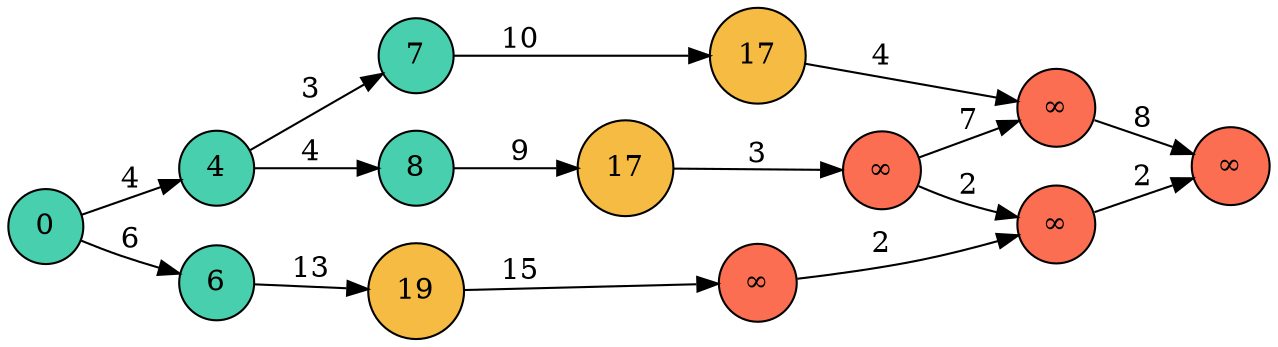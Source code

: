 # train 		= 3bafda
# local train 	= 48cfad
# bus 			= ea89bf
# taxi			= f6bb42
# plane			= fc6e51
digraph example {
	rankdir = LR;
	node [style=filled, shape=circle];
	A [label="0", fillcolor="#48cfad"];
	B [label="4", fillcolor="#48cfad"];
	C [label="6", fillcolor="#48cfad"];
	D [label="7", fillcolor="#48cfad"];
	E [label="8", fillcolor="#48cfad"];
	F [label="17", fillcolor="#f6bb42"];
	G [label="17", fillcolor="#f6bb42"];
	H [label="19", fillcolor="#f6bb42"];
	I [label="∞", fillcolor="#fc6e51"];
	J [label="∞", fillcolor="#fc6e51"];
	K [label="∞", fillcolor="#fc6e51"];
	L [label="∞", fillcolor="#fc6e51"];
	M [label="∞", fillcolor="#fc6e51"];
	A->B [label="4"];
	A->C [label="6"];
	B->D [label="3"];
	B->E [label="4"];
	D->F [label="10"];
	E->G [label="9"];
	C->H [label="13"];
	F->I [label="4"];
	G->J [label="3"];
	H->K [label="15"];
	I->M [label="8"];
	J->I [label="7"];
	J->L [label="2"];
	K->L [label="2"];
	L->M [label="2"];
}